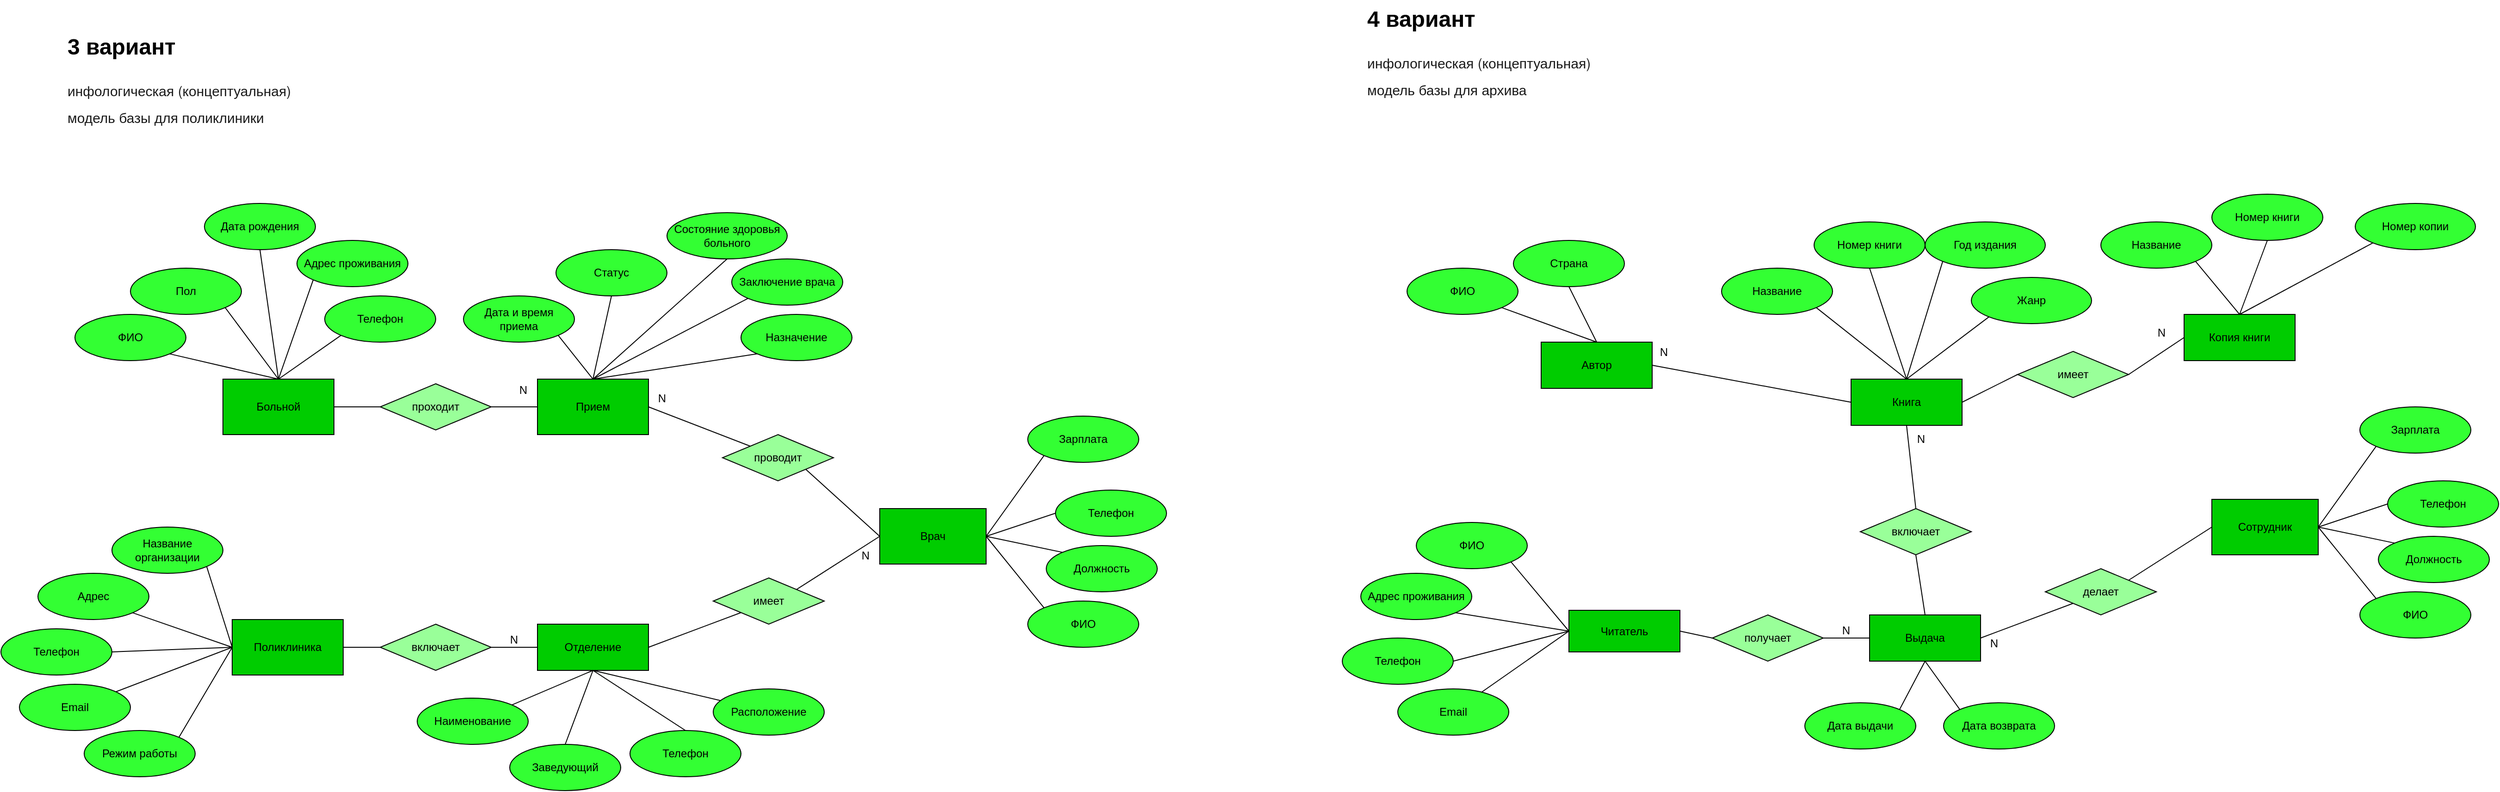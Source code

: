 <mxfile version="26.0.14">
  <diagram name="Page-1" id="PZgRbdujB9p_RgDSjIH2">
    <mxGraphModel grid="1" page="1" gridSize="10" guides="1" tooltips="1" connect="1" arrows="1" fold="1" pageScale="1" pageWidth="850" pageHeight="1100" math="0" shadow="0">
      <root>
        <mxCell id="0" />
        <mxCell id="1" parent="0" />
        <mxCell id="Ll6bRDkNZYPXYWLFuN7S-10" value="&lt;h1 style=&quot;margin-top: 0px;&quot;&gt;&lt;span style=&quot;background-color: transparent; color: light-dark(rgb(0, 0, 0), rgb(255, 255, 255));&quot;&gt;4 вариант&lt;/span&gt;&lt;/h1&gt;&lt;h1 style=&quot;margin-top: 0px;&quot;&gt;&lt;span style=&quot;color: rgb(26, 26, 26); font-family: &amp;quot;YS Text&amp;quot;, &amp;quot;Helvetica Neue&amp;quot;, Helvetica, Arial, sans-serif; font-size: 15px; font-weight: 400; background-color: rgb(255, 255, 255);&quot;&gt;инфологическая (концептуальная) модель базы для архива&lt;/span&gt;&lt;/h1&gt;" style="text;html=1;whiteSpace=wrap;overflow=hidden;rounded=0;" vertex="1" parent="1">
          <mxGeometry x="145" y="60" width="280" height="110" as="geometry" />
        </mxCell>
        <mxCell id="Ll6bRDkNZYPXYWLFuN7S-222" value="Отделение" style="rounded=0;whiteSpace=wrap;html=1;fillColor=light-dark(#00CC00,#000000);" vertex="1" parent="1">
          <mxGeometry x="-750" y="735" width="120" height="50" as="geometry" />
        </mxCell>
        <mxCell id="Ll6bRDkNZYPXYWLFuN7S-223" value="Врач" style="rounded=0;whiteSpace=wrap;html=1;fillColor=light-dark(#00CC00,#000000);" vertex="1" parent="1">
          <mxGeometry x="-380" y="610" width="115" height="60" as="geometry" />
        </mxCell>
        <mxCell id="Ll6bRDkNZYPXYWLFuN7S-227" value="имеет" style="rhombus;whiteSpace=wrap;html=1;fillColor=light-dark(#99FF99,#000000);" vertex="1" parent="1">
          <mxGeometry x="-560" y="685" width="120" height="50" as="geometry" />
        </mxCell>
        <mxCell id="Ll6bRDkNZYPXYWLFuN7S-231" value="&lt;h1 style=&quot;margin-top: 0px;&quot;&gt;&lt;span style=&quot;background-color: transparent; color: light-dark(rgb(0, 0, 0), rgb(255, 255, 255));&quot;&gt;3 вариант&lt;/span&gt;&lt;/h1&gt;&lt;h1 style=&quot;margin-top: 0px;&quot;&gt;&lt;span style=&quot;color: rgb(26, 26, 26); font-family: &amp;quot;YS Text&amp;quot;, &amp;quot;Helvetica Neue&amp;quot;, Helvetica, Arial, sans-serif; font-size: 15px; font-weight: 400; background-color: rgb(255, 255, 255);&quot;&gt;инфологическая (концептуальная) модель базы для поликлиники&lt;/span&gt;&lt;/h1&gt;" style="text;html=1;whiteSpace=wrap;overflow=hidden;rounded=0;" vertex="1" parent="1">
          <mxGeometry x="-1260" y="90" width="280" height="110" as="geometry" />
        </mxCell>
        <mxCell id="Ll6bRDkNZYPXYWLFuN7S-233" value="" style="endArrow=none;html=1;rounded=0;exitX=1;exitY=0.5;exitDx=0;exitDy=0;entryX=0;entryY=1;entryDx=0;entryDy=0;" edge="1" parent="1" source="Ll6bRDkNZYPXYWLFuN7S-222" target="Ll6bRDkNZYPXYWLFuN7S-227">
          <mxGeometry width="50" height="50" relative="1" as="geometry">
            <mxPoint x="-330" y="775" as="sourcePoint" />
            <mxPoint x="-360" y="725" as="targetPoint" />
          </mxGeometry>
        </mxCell>
        <mxCell id="Ll6bRDkNZYPXYWLFuN7S-237" value="" style="endArrow=none;html=1;rounded=0;exitX=1;exitY=0;exitDx=0;exitDy=0;entryX=0;entryY=0.5;entryDx=0;entryDy=0;" edge="1" parent="1" source="Ll6bRDkNZYPXYWLFuN7S-227" target="Ll6bRDkNZYPXYWLFuN7S-223">
          <mxGeometry relative="1" as="geometry">
            <mxPoint x="-170" y="780" as="sourcePoint" />
            <mxPoint y="779.66" as="targetPoint" />
          </mxGeometry>
        </mxCell>
        <mxCell id="Ll6bRDkNZYPXYWLFuN7S-238" value="N" style="resizable=0;html=1;whiteSpace=wrap;align=right;verticalAlign=bottom;" connectable="0" vertex="1" parent="Ll6bRDkNZYPXYWLFuN7S-237">
          <mxGeometry x="1" relative="1" as="geometry">
            <mxPoint x="-10" y="30" as="offset" />
          </mxGeometry>
        </mxCell>
        <mxCell id="Ll6bRDkNZYPXYWLFuN7S-245" value="Наименование" style="ellipse;whiteSpace=wrap;html=1;fillColor=light-dark(#33FF33,#000000);" vertex="1" parent="1">
          <mxGeometry x="-880" y="815" width="120" height="50" as="geometry" />
        </mxCell>
        <mxCell id="Ll6bRDkNZYPXYWLFuN7S-246" value="Должность" style="ellipse;whiteSpace=wrap;html=1;fillColor=light-dark(#33FF33,#000000);" vertex="1" parent="1">
          <mxGeometry x="-200" y="650" width="120" height="50" as="geometry" />
        </mxCell>
        <mxCell id="Ll6bRDkNZYPXYWLFuN7S-247" value="ФИО" style="ellipse;whiteSpace=wrap;html=1;fillColor=light-dark(#33FF33,#000000);" vertex="1" parent="1">
          <mxGeometry x="-220" y="710" width="120" height="50" as="geometry" />
        </mxCell>
        <mxCell id="Ll6bRDkNZYPXYWLFuN7S-248" value="Заведующий" style="ellipse;whiteSpace=wrap;html=1;fillColor=light-dark(#33FF33,#000000);" vertex="1" parent="1">
          <mxGeometry x="-780" y="865" width="120" height="50" as="geometry" />
        </mxCell>
        <mxCell id="Ll6bRDkNZYPXYWLFuN7S-249" value="Зарплата" style="ellipse;whiteSpace=wrap;html=1;fillColor=light-dark(#33FF33,#000000);" vertex="1" parent="1">
          <mxGeometry x="-220" y="510" width="120" height="50" as="geometry" />
        </mxCell>
        <mxCell id="Ll6bRDkNZYPXYWLFuN7S-250" value="Телефон" style="ellipse;whiteSpace=wrap;html=1;fillColor=light-dark(#33FF33,#000000);" vertex="1" parent="1">
          <mxGeometry x="-190" y="590" width="120" height="50" as="geometry" />
        </mxCell>
        <mxCell id="Ll6bRDkNZYPXYWLFuN7S-251" value="" style="endArrow=none;html=1;rounded=0;entryX=0.5;entryY=1;entryDx=0;entryDy=0;exitX=1;exitY=0;exitDx=0;exitDy=0;" edge="1" parent="1" source="Ll6bRDkNZYPXYWLFuN7S-245" target="Ll6bRDkNZYPXYWLFuN7S-222">
          <mxGeometry width="50" height="50" relative="1" as="geometry">
            <mxPoint x="-590" y="825" as="sourcePoint" />
            <mxPoint x="-540" y="775" as="targetPoint" />
          </mxGeometry>
        </mxCell>
        <mxCell id="Ll6bRDkNZYPXYWLFuN7S-252" value="" style="endArrow=none;html=1;rounded=0;exitX=0.5;exitY=0;exitDx=0;exitDy=0;entryX=0.5;entryY=1;entryDx=0;entryDy=0;" edge="1" parent="1" source="Ll6bRDkNZYPXYWLFuN7S-248" target="Ll6bRDkNZYPXYWLFuN7S-222">
          <mxGeometry width="50" height="50" relative="1" as="geometry">
            <mxPoint x="-480" y="675" as="sourcePoint" />
            <mxPoint x="-430" y="625" as="targetPoint" />
          </mxGeometry>
        </mxCell>
        <mxCell id="Ll6bRDkNZYPXYWLFuN7S-253" value="" style="endArrow=none;html=1;rounded=0;exitX=0;exitY=0.5;exitDx=0;exitDy=0;entryX=1;entryY=0.5;entryDx=0;entryDy=0;" edge="1" parent="1" source="Ll6bRDkNZYPXYWLFuN7S-250" target="Ll6bRDkNZYPXYWLFuN7S-223">
          <mxGeometry width="50" height="50" relative="1" as="geometry">
            <mxPoint x="-60" y="910.22" as="sourcePoint" />
            <mxPoint x="-80" y="860.22" as="targetPoint" />
          </mxGeometry>
        </mxCell>
        <mxCell id="Ll6bRDkNZYPXYWLFuN7S-254" value="" style="endArrow=none;html=1;rounded=0;exitX=0;exitY=0;exitDx=0;exitDy=0;entryX=1;entryY=0.5;entryDx=0;entryDy=0;" edge="1" parent="1" source="Ll6bRDkNZYPXYWLFuN7S-247" target="Ll6bRDkNZYPXYWLFuN7S-223">
          <mxGeometry width="50" height="50" relative="1" as="geometry">
            <mxPoint x="-110" y="910.22" as="sourcePoint" />
            <mxPoint x="-130" y="860.22" as="targetPoint" />
          </mxGeometry>
        </mxCell>
        <mxCell id="Ll6bRDkNZYPXYWLFuN7S-255" value="" style="endArrow=none;html=1;rounded=0;exitX=0;exitY=0;exitDx=0;exitDy=0;entryX=1;entryY=0.5;entryDx=0;entryDy=0;" edge="1" parent="1" source="Ll6bRDkNZYPXYWLFuN7S-246" target="Ll6bRDkNZYPXYWLFuN7S-223">
          <mxGeometry width="50" height="50" relative="1" as="geometry">
            <mxPoint x="-80" y="910.22" as="sourcePoint" />
            <mxPoint x="-220" y="660" as="targetPoint" />
          </mxGeometry>
        </mxCell>
        <mxCell id="Ll6bRDkNZYPXYWLFuN7S-256" value="" style="endArrow=none;html=1;rounded=0;exitX=0;exitY=1;exitDx=0;exitDy=0;entryX=1;entryY=0.5;entryDx=0;entryDy=0;" edge="1" parent="1" source="Ll6bRDkNZYPXYWLFuN7S-249" target="Ll6bRDkNZYPXYWLFuN7S-223">
          <mxGeometry width="50" height="50" relative="1" as="geometry">
            <mxPoint x="20" y="900.22" as="sourcePoint" />
            <mxPoint y="850.22" as="targetPoint" />
          </mxGeometry>
        </mxCell>
        <mxCell id="Ll6bRDkNZYPXYWLFuN7S-271" value="Режим работы" style="ellipse;whiteSpace=wrap;html=1;fillColor=light-dark(#33FF33,#000000);" vertex="1" parent="1">
          <mxGeometry x="-1240" y="850" width="120" height="50" as="geometry" />
        </mxCell>
        <mxCell id="Ll6bRDkNZYPXYWLFuN7S-368" value="Телефон" style="ellipse;whiteSpace=wrap;html=1;fillColor=light-dark(#33FF33,#000000);" vertex="1" parent="1">
          <mxGeometry x="-650" y="850" width="120" height="50" as="geometry" />
        </mxCell>
        <mxCell id="Ll6bRDkNZYPXYWLFuN7S-369" value="Расположение" style="ellipse;whiteSpace=wrap;html=1;fillColor=light-dark(#33FF33,#000000);" vertex="1" parent="1">
          <mxGeometry x="-560" y="805" width="120" height="50" as="geometry" />
        </mxCell>
        <mxCell id="Ll6bRDkNZYPXYWLFuN7S-370" value="" style="endArrow=none;html=1;rounded=0;exitX=0.5;exitY=0;exitDx=0;exitDy=0;entryX=0.5;entryY=1;entryDx=0;entryDy=0;" edge="1" parent="1" source="Ll6bRDkNZYPXYWLFuN7S-368" target="Ll6bRDkNZYPXYWLFuN7S-222">
          <mxGeometry width="50" height="50" relative="1" as="geometry">
            <mxPoint x="-680" y="1025" as="sourcePoint" />
            <mxPoint x="-670" y="935" as="targetPoint" />
          </mxGeometry>
        </mxCell>
        <mxCell id="Ll6bRDkNZYPXYWLFuN7S-371" value="" style="endArrow=none;html=1;rounded=0;entryX=0.5;entryY=1;entryDx=0;entryDy=0;" edge="1" parent="1" source="Ll6bRDkNZYPXYWLFuN7S-369" target="Ll6bRDkNZYPXYWLFuN7S-222">
          <mxGeometry width="50" height="50" relative="1" as="geometry">
            <mxPoint x="-670" y="1035" as="sourcePoint" />
            <mxPoint x="-660" y="945" as="targetPoint" />
          </mxGeometry>
        </mxCell>
        <mxCell id="Ll6bRDkNZYPXYWLFuN7S-424" value="Поликлиника" style="rounded=0;whiteSpace=wrap;html=1;fillColor=light-dark(#00CC00,#000000);" vertex="1" parent="1">
          <mxGeometry x="-1080" y="730" width="120" height="60" as="geometry" />
        </mxCell>
        <mxCell id="Ll6bRDkNZYPXYWLFuN7S-426" value="Название организации" style="ellipse;whiteSpace=wrap;html=1;fillColor=light-dark(#33FF33,#000000);" vertex="1" parent="1">
          <mxGeometry x="-1210" y="630" width="120" height="50" as="geometry" />
        </mxCell>
        <mxCell id="Ll6bRDkNZYPXYWLFuN7S-427" value="Адрес" style="ellipse;whiteSpace=wrap;html=1;fillColor=light-dark(#33FF33,#000000);" vertex="1" parent="1">
          <mxGeometry x="-1290" y="680" width="120" height="50" as="geometry" />
        </mxCell>
        <mxCell id="Ll6bRDkNZYPXYWLFuN7S-428" value="" style="endArrow=none;html=1;rounded=0;entryX=0;entryY=0.5;entryDx=0;entryDy=0;exitX=1;exitY=1;exitDx=0;exitDy=0;" edge="1" parent="1" source="Ll6bRDkNZYPXYWLFuN7S-426" target="Ll6bRDkNZYPXYWLFuN7S-424">
          <mxGeometry width="50" height="50" relative="1" as="geometry">
            <mxPoint x="-1220" y="672.5" as="sourcePoint" />
            <mxPoint x="-1160" y="717.5" as="targetPoint" />
          </mxGeometry>
        </mxCell>
        <mxCell id="Ll6bRDkNZYPXYWLFuN7S-429" value="" style="endArrow=none;html=1;rounded=0;exitX=1;exitY=1;exitDx=0;exitDy=0;entryX=0;entryY=0.5;entryDx=0;entryDy=0;" edge="1" parent="1" source="Ll6bRDkNZYPXYWLFuN7S-427" target="Ll6bRDkNZYPXYWLFuN7S-424">
          <mxGeometry width="50" height="50" relative="1" as="geometry">
            <mxPoint x="-1110" y="522.5" as="sourcePoint" />
            <mxPoint x="-1160" y="717.5" as="targetPoint" />
          </mxGeometry>
        </mxCell>
        <mxCell id="Ll6bRDkNZYPXYWLFuN7S-430" value="Телефон" style="ellipse;whiteSpace=wrap;html=1;fillColor=light-dark(#33FF33,#000000);" vertex="1" parent="1">
          <mxGeometry x="-1330" y="740" width="120" height="50" as="geometry" />
        </mxCell>
        <mxCell id="Ll6bRDkNZYPXYWLFuN7S-431" value="Email" style="ellipse;whiteSpace=wrap;html=1;fillColor=light-dark(#33FF33,#000000);" vertex="1" parent="1">
          <mxGeometry x="-1310" y="800" width="120" height="50" as="geometry" />
        </mxCell>
        <mxCell id="Ll6bRDkNZYPXYWLFuN7S-432" value="" style="endArrow=none;html=1;rounded=0;exitX=1;exitY=0.5;exitDx=0;exitDy=0;entryX=0;entryY=0.5;entryDx=0;entryDy=0;" edge="1" parent="1" source="Ll6bRDkNZYPXYWLFuN7S-430" target="Ll6bRDkNZYPXYWLFuN7S-424">
          <mxGeometry width="50" height="50" relative="1" as="geometry">
            <mxPoint x="-1310" y="872.5" as="sourcePoint" />
            <mxPoint x="-1160" y="718" as="targetPoint" />
          </mxGeometry>
        </mxCell>
        <mxCell id="Ll6bRDkNZYPXYWLFuN7S-433" value="" style="endArrow=none;html=1;rounded=0;entryX=0;entryY=0.5;entryDx=0;entryDy=0;" edge="1" parent="1" source="Ll6bRDkNZYPXYWLFuN7S-431" target="Ll6bRDkNZYPXYWLFuN7S-424">
          <mxGeometry width="50" height="50" relative="1" as="geometry">
            <mxPoint x="-1300" y="882.5" as="sourcePoint" />
            <mxPoint x="-1160" y="717.5" as="targetPoint" />
          </mxGeometry>
        </mxCell>
        <mxCell id="Ll6bRDkNZYPXYWLFuN7S-434" value="" style="endArrow=none;html=1;rounded=0;entryX=1;entryY=0;entryDx=0;entryDy=0;exitX=0;exitY=0.5;exitDx=0;exitDy=0;" edge="1" parent="1" source="Ll6bRDkNZYPXYWLFuN7S-424" target="Ll6bRDkNZYPXYWLFuN7S-271">
          <mxGeometry width="50" height="50" relative="1" as="geometry">
            <mxPoint x="-1070" y="795" as="sourcePoint" />
            <mxPoint x="-920" y="809.63" as="targetPoint" />
          </mxGeometry>
        </mxCell>
        <mxCell id="Ll6bRDkNZYPXYWLFuN7S-436" value="включает" style="rhombus;whiteSpace=wrap;html=1;fillColor=light-dark(#99FF99,#000000);" vertex="1" parent="1">
          <mxGeometry x="-920" y="735" width="120" height="50" as="geometry" />
        </mxCell>
        <mxCell id="Ll6bRDkNZYPXYWLFuN7S-437" value="" style="endArrow=none;html=1;rounded=0;exitX=1;exitY=0.5;exitDx=0;exitDy=0;entryX=0;entryY=0.5;entryDx=0;entryDy=0;" edge="1" parent="1" source="Ll6bRDkNZYPXYWLFuN7S-424" target="Ll6bRDkNZYPXYWLFuN7S-436">
          <mxGeometry width="50" height="50" relative="1" as="geometry">
            <mxPoint x="-1010" y="760" as="sourcePoint" />
            <mxPoint x="-910" y="760" as="targetPoint" />
          </mxGeometry>
        </mxCell>
        <mxCell id="Ll6bRDkNZYPXYWLFuN7S-439" value="" style="endArrow=none;html=1;rounded=0;exitX=1;exitY=0.5;exitDx=0;exitDy=0;entryX=0;entryY=0.5;entryDx=0;entryDy=0;" edge="1" parent="1" source="Ll6bRDkNZYPXYWLFuN7S-436" target="Ll6bRDkNZYPXYWLFuN7S-222">
          <mxGeometry relative="1" as="geometry">
            <mxPoint x="-680" y="792.5" as="sourcePoint" />
            <mxPoint x="-680" y="730" as="targetPoint" />
            <Array as="points" />
          </mxGeometry>
        </mxCell>
        <mxCell id="Ll6bRDkNZYPXYWLFuN7S-440" value="N" style="resizable=0;html=1;whiteSpace=wrap;align=right;verticalAlign=bottom;" connectable="0" vertex="1" parent="Ll6bRDkNZYPXYWLFuN7S-439">
          <mxGeometry x="1" relative="1" as="geometry">
            <mxPoint x="-20" as="offset" />
          </mxGeometry>
        </mxCell>
        <mxCell id="Ll6bRDkNZYPXYWLFuN7S-441" value="Прием" style="rounded=0;whiteSpace=wrap;html=1;fillColor=light-dark(#00CC00,#000000);" vertex="1" parent="1">
          <mxGeometry x="-750" y="470" width="120" height="60" as="geometry" />
        </mxCell>
        <mxCell id="Ll6bRDkNZYPXYWLFuN7S-442" value="проводит" style="rhombus;whiteSpace=wrap;html=1;fillColor=light-dark(#99FF99,#000000);" vertex="1" parent="1">
          <mxGeometry x="-550" y="530" width="120" height="50" as="geometry" />
        </mxCell>
        <mxCell id="Ll6bRDkNZYPXYWLFuN7S-443" value="" style="endArrow=none;html=1;rounded=0;exitX=1;exitY=1;exitDx=0;exitDy=0;entryX=0;entryY=0.5;entryDx=0;entryDy=0;" edge="1" parent="1" source="Ll6bRDkNZYPXYWLFuN7S-442" target="Ll6bRDkNZYPXYWLFuN7S-223">
          <mxGeometry relative="1" as="geometry">
            <mxPoint x="-240" y="515" as="sourcePoint" />
            <mxPoint x="-130" y="460" as="targetPoint" />
          </mxGeometry>
        </mxCell>
        <mxCell id="Ll6bRDkNZYPXYWLFuN7S-445" value="" style="endArrow=none;html=1;rounded=0;exitX=1;exitY=0.5;exitDx=0;exitDy=0;entryX=0;entryY=0;entryDx=0;entryDy=0;" edge="1" parent="1" source="Ll6bRDkNZYPXYWLFuN7S-441" target="Ll6bRDkNZYPXYWLFuN7S-442">
          <mxGeometry relative="1" as="geometry">
            <mxPoint x="-420" y="555" as="sourcePoint" />
            <mxPoint x="-310" y="500" as="targetPoint" />
          </mxGeometry>
        </mxCell>
        <mxCell id="Ll6bRDkNZYPXYWLFuN7S-446" value="N" style="resizable=0;html=1;whiteSpace=wrap;align=right;verticalAlign=bottom;" connectable="0" vertex="1" parent="Ll6bRDkNZYPXYWLFuN7S-445">
          <mxGeometry x="1" relative="1" as="geometry">
            <mxPoint x="-90" y="-43" as="offset" />
          </mxGeometry>
        </mxCell>
        <mxCell id="Ll6bRDkNZYPXYWLFuN7S-447" value="Больной" style="rounded=0;whiteSpace=wrap;html=1;fillColor=light-dark(#00CC00,#000000);" vertex="1" parent="1">
          <mxGeometry x="-1090" y="470" width="120" height="60" as="geometry" />
        </mxCell>
        <mxCell id="Ll6bRDkNZYPXYWLFuN7S-448" value="проходит" style="rhombus;whiteSpace=wrap;html=1;fillColor=light-dark(#99FF99,#000000);" vertex="1" parent="1">
          <mxGeometry x="-920" y="475" width="120" height="50" as="geometry" />
        </mxCell>
        <mxCell id="Ll6bRDkNZYPXYWLFuN7S-449" value="" style="endArrow=none;html=1;rounded=0;exitX=1;exitY=0.5;exitDx=0;exitDy=0;entryX=0;entryY=0.5;entryDx=0;entryDy=0;" edge="1" parent="1" source="Ll6bRDkNZYPXYWLFuN7S-448" target="Ll6bRDkNZYPXYWLFuN7S-441">
          <mxGeometry relative="1" as="geometry">
            <mxPoint x="-675" y="495" as="sourcePoint" />
            <mxPoint x="-605" y="505" as="targetPoint" />
          </mxGeometry>
        </mxCell>
        <mxCell id="Ll6bRDkNZYPXYWLFuN7S-450" value="N" style="resizable=0;html=1;whiteSpace=wrap;align=right;verticalAlign=bottom;" connectable="0" vertex="1" parent="Ll6bRDkNZYPXYWLFuN7S-449">
          <mxGeometry x="1" relative="1" as="geometry">
            <mxPoint x="-10" y="-10" as="offset" />
          </mxGeometry>
        </mxCell>
        <mxCell id="Ll6bRDkNZYPXYWLFuN7S-451" value="" style="endArrow=none;html=1;rounded=0;exitX=1;exitY=0.5;exitDx=0;exitDy=0;entryX=0;entryY=0.5;entryDx=0;entryDy=0;" edge="1" parent="1" source="Ll6bRDkNZYPXYWLFuN7S-447" target="Ll6bRDkNZYPXYWLFuN7S-448">
          <mxGeometry relative="1" as="geometry">
            <mxPoint x="-800" y="515" as="sourcePoint" />
            <mxPoint x="-730" y="525" as="targetPoint" />
            <Array as="points" />
          </mxGeometry>
        </mxCell>
        <mxCell id="Ll6bRDkNZYPXYWLFuN7S-455" value="Пол" style="ellipse;whiteSpace=wrap;html=1;fillColor=light-dark(#33FF33,#000000);" vertex="1" parent="1">
          <mxGeometry x="-1190" y="350" width="120" height="50" as="geometry" />
        </mxCell>
        <mxCell id="Ll6bRDkNZYPXYWLFuN7S-456" value="ФИО" style="ellipse;whiteSpace=wrap;html=1;fillColor=light-dark(#33FF33,#000000);" vertex="1" parent="1">
          <mxGeometry x="-1250" y="400" width="120" height="50" as="geometry" />
        </mxCell>
        <mxCell id="Ll6bRDkNZYPXYWLFuN7S-457" value="Адрес проживания" style="ellipse;whiteSpace=wrap;html=1;fillColor=light-dark(#33FF33,#000000);" vertex="1" parent="1">
          <mxGeometry x="-1010" y="320" width="120" height="50" as="geometry" />
        </mxCell>
        <mxCell id="Ll6bRDkNZYPXYWLFuN7S-458" value="Дата рождения" style="ellipse;whiteSpace=wrap;html=1;fillColor=light-dark(#33FF33,#000000);" vertex="1" parent="1">
          <mxGeometry x="-1110" y="280" width="120" height="50" as="geometry" />
        </mxCell>
        <mxCell id="Ll6bRDkNZYPXYWLFuN7S-459" value="Телефон" style="ellipse;whiteSpace=wrap;html=1;fillColor=light-dark(#33FF33,#000000);" vertex="1" parent="1">
          <mxGeometry x="-980" y="380" width="120" height="50" as="geometry" />
        </mxCell>
        <mxCell id="Ll6bRDkNZYPXYWLFuN7S-461" value="" style="endArrow=none;html=1;rounded=0;exitX=0;exitY=1;exitDx=0;exitDy=0;entryX=0.5;entryY=0;entryDx=0;entryDy=0;" edge="1" parent="1" source="Ll6bRDkNZYPXYWLFuN7S-459" target="Ll6bRDkNZYPXYWLFuN7S-447">
          <mxGeometry width="50" height="50" relative="1" as="geometry">
            <mxPoint x="-950" y="450" as="sourcePoint" />
            <mxPoint x="-910" y="450" as="targetPoint" />
          </mxGeometry>
        </mxCell>
        <mxCell id="Ll6bRDkNZYPXYWLFuN7S-462" value="" style="endArrow=none;html=1;rounded=0;exitX=0;exitY=1;exitDx=0;exitDy=0;entryX=0.5;entryY=0;entryDx=0;entryDy=0;" edge="1" parent="1" source="Ll6bRDkNZYPXYWLFuN7S-457" target="Ll6bRDkNZYPXYWLFuN7S-447">
          <mxGeometry width="50" height="50" relative="1" as="geometry">
            <mxPoint x="-932" y="423" as="sourcePoint" />
            <mxPoint x="-1020" y="480" as="targetPoint" />
          </mxGeometry>
        </mxCell>
        <mxCell id="Ll6bRDkNZYPXYWLFuN7S-463" value="" style="endArrow=none;html=1;rounded=0;exitX=1;exitY=1;exitDx=0;exitDy=0;entryX=0.5;entryY=0;entryDx=0;entryDy=0;" edge="1" parent="1" source="Ll6bRDkNZYPXYWLFuN7S-456" target="Ll6bRDkNZYPXYWLFuN7S-447">
          <mxGeometry width="50" height="50" relative="1" as="geometry">
            <mxPoint x="-922" y="433" as="sourcePoint" />
            <mxPoint x="-1010" y="490" as="targetPoint" />
          </mxGeometry>
        </mxCell>
        <mxCell id="Ll6bRDkNZYPXYWLFuN7S-464" value="" style="endArrow=none;html=1;rounded=0;exitX=1;exitY=1;exitDx=0;exitDy=0;" edge="1" parent="1" source="Ll6bRDkNZYPXYWLFuN7S-455">
          <mxGeometry width="50" height="50" relative="1" as="geometry">
            <mxPoint x="-912" y="443" as="sourcePoint" />
            <mxPoint x="-1030" y="470" as="targetPoint" />
          </mxGeometry>
        </mxCell>
        <mxCell id="Ll6bRDkNZYPXYWLFuN7S-465" value="" style="endArrow=none;html=1;rounded=0;exitX=0.5;exitY=1;exitDx=0;exitDy=0;" edge="1" parent="1" source="Ll6bRDkNZYPXYWLFuN7S-458">
          <mxGeometry width="50" height="50" relative="1" as="geometry">
            <mxPoint x="-902" y="453" as="sourcePoint" />
            <mxPoint x="-1030" y="470" as="targetPoint" />
          </mxGeometry>
        </mxCell>
        <mxCell id="Ll6bRDkNZYPXYWLFuN7S-466" value="Статус" style="ellipse;whiteSpace=wrap;html=1;fillColor=light-dark(#33FF33,#000000);" vertex="1" parent="1">
          <mxGeometry x="-730" y="330" width="120" height="50" as="geometry" />
        </mxCell>
        <mxCell id="Ll6bRDkNZYPXYWLFuN7S-467" value="Дата и время приема" style="ellipse;whiteSpace=wrap;html=1;fillColor=light-dark(#33FF33,#000000);" vertex="1" parent="1">
          <mxGeometry x="-830" y="380" width="120" height="50" as="geometry" />
        </mxCell>
        <mxCell id="Ll6bRDkNZYPXYWLFuN7S-468" value="Заключение врача" style="ellipse;whiteSpace=wrap;html=1;fillColor=light-dark(#33FF33,#000000);" vertex="1" parent="1">
          <mxGeometry x="-540" y="340" width="120" height="50" as="geometry" />
        </mxCell>
        <mxCell id="Ll6bRDkNZYPXYWLFuN7S-469" value="Состояние здоровья больного" style="ellipse;whiteSpace=wrap;html=1;fillColor=light-dark(#33FF33,#000000);" vertex="1" parent="1">
          <mxGeometry x="-610" y="290" width="130" height="50" as="geometry" />
        </mxCell>
        <mxCell id="Ll6bRDkNZYPXYWLFuN7S-470" value="Назначение" style="ellipse;whiteSpace=wrap;html=1;fillColor=light-dark(#33FF33,#000000);" vertex="1" parent="1">
          <mxGeometry x="-530" y="400" width="120" height="50" as="geometry" />
        </mxCell>
        <mxCell id="Ll6bRDkNZYPXYWLFuN7S-471" value="" style="endArrow=none;html=1;rounded=0;exitX=0;exitY=1;exitDx=0;exitDy=0;entryX=0.5;entryY=0;entryDx=0;entryDy=0;" edge="1" parent="1" source="Ll6bRDkNZYPXYWLFuN7S-470" target="Ll6bRDkNZYPXYWLFuN7S-441">
          <mxGeometry width="50" height="50" relative="1" as="geometry">
            <mxPoint x="-500" y="390" as="sourcePoint" />
            <mxPoint x="-580" y="410" as="targetPoint" />
          </mxGeometry>
        </mxCell>
        <mxCell id="Ll6bRDkNZYPXYWLFuN7S-472" value="" style="endArrow=none;html=1;rounded=0;exitX=0;exitY=1;exitDx=0;exitDy=0;" edge="1" parent="1" source="Ll6bRDkNZYPXYWLFuN7S-468">
          <mxGeometry width="50" height="50" relative="1" as="geometry">
            <mxPoint x="-482" y="363" as="sourcePoint" />
            <mxPoint x="-690" y="470" as="targetPoint" />
          </mxGeometry>
        </mxCell>
        <mxCell id="Ll6bRDkNZYPXYWLFuN7S-473" value="" style="endArrow=none;html=1;rounded=0;exitX=1;exitY=1;exitDx=0;exitDy=0;entryX=0.5;entryY=0;entryDx=0;entryDy=0;" edge="1" parent="1" source="Ll6bRDkNZYPXYWLFuN7S-467" target="Ll6bRDkNZYPXYWLFuN7S-441">
          <mxGeometry width="50" height="50" relative="1" as="geometry">
            <mxPoint x="-472" y="373" as="sourcePoint" />
            <mxPoint x="-580" y="410" as="targetPoint" />
          </mxGeometry>
        </mxCell>
        <mxCell id="Ll6bRDkNZYPXYWLFuN7S-474" value="" style="endArrow=none;html=1;rounded=0;exitX=0.5;exitY=1;exitDx=0;exitDy=0;entryX=0.5;entryY=0;entryDx=0;entryDy=0;" edge="1" parent="1" source="Ll6bRDkNZYPXYWLFuN7S-466" target="Ll6bRDkNZYPXYWLFuN7S-441">
          <mxGeometry width="50" height="50" relative="1" as="geometry">
            <mxPoint x="-462" y="383" as="sourcePoint" />
            <mxPoint x="-620" y="440" as="targetPoint" />
          </mxGeometry>
        </mxCell>
        <mxCell id="Ll6bRDkNZYPXYWLFuN7S-475" value="" style="endArrow=none;html=1;rounded=0;exitX=0.5;exitY=1;exitDx=0;exitDy=0;" edge="1" parent="1" source="Ll6bRDkNZYPXYWLFuN7S-469">
          <mxGeometry width="50" height="50" relative="1" as="geometry">
            <mxPoint x="-452" y="393" as="sourcePoint" />
            <mxPoint x="-690" y="470" as="targetPoint" />
          </mxGeometry>
        </mxCell>
        <mxCell id="Ll6bRDkNZYPXYWLFuN7S-476" value="Выдача" style="rounded=0;whiteSpace=wrap;html=1;fillColor=light-dark(#00CC00,#000000);" vertex="1" parent="1">
          <mxGeometry x="690" y="725" width="120" height="50" as="geometry" />
        </mxCell>
        <mxCell id="Ll6bRDkNZYPXYWLFuN7S-477" value="Сотрудник" style="rounded=0;whiteSpace=wrap;html=1;fillColor=light-dark(#00CC00,#000000);" vertex="1" parent="1">
          <mxGeometry x="1060" y="600" width="115" height="60" as="geometry" />
        </mxCell>
        <mxCell id="Ll6bRDkNZYPXYWLFuN7S-478" value="делает" style="rhombus;whiteSpace=wrap;html=1;fillColor=light-dark(#99FF99,#000000);" vertex="1" parent="1">
          <mxGeometry x="880" y="675" width="120" height="50" as="geometry" />
        </mxCell>
        <mxCell id="Ll6bRDkNZYPXYWLFuN7S-479" value="" style="endArrow=none;html=1;rounded=0;exitX=1;exitY=0.5;exitDx=0;exitDy=0;entryX=0;entryY=1;entryDx=0;entryDy=0;" edge="1" parent="1" source="Ll6bRDkNZYPXYWLFuN7S-476" target="Ll6bRDkNZYPXYWLFuN7S-478">
          <mxGeometry width="50" height="50" relative="1" as="geometry">
            <mxPoint x="1110" y="765" as="sourcePoint" />
            <mxPoint x="1080" y="715" as="targetPoint" />
          </mxGeometry>
        </mxCell>
        <mxCell id="Ll6bRDkNZYPXYWLFuN7S-480" value="" style="endArrow=none;html=1;rounded=0;exitX=1;exitY=0;exitDx=0;exitDy=0;entryX=0;entryY=0.5;entryDx=0;entryDy=0;" edge="1" parent="1" source="Ll6bRDkNZYPXYWLFuN7S-478" target="Ll6bRDkNZYPXYWLFuN7S-477">
          <mxGeometry relative="1" as="geometry">
            <mxPoint x="1270" y="770" as="sourcePoint" />
            <mxPoint x="1440" y="769.66" as="targetPoint" />
          </mxGeometry>
        </mxCell>
        <mxCell id="Ll6bRDkNZYPXYWLFuN7S-481" value="N" style="resizable=0;html=1;whiteSpace=wrap;align=right;verticalAlign=bottom;" connectable="0" vertex="1" parent="Ll6bRDkNZYPXYWLFuN7S-480">
          <mxGeometry x="1" relative="1" as="geometry">
            <mxPoint x="-230" y="135" as="offset" />
          </mxGeometry>
        </mxCell>
        <mxCell id="Ll6bRDkNZYPXYWLFuN7S-482" value="Дата выдачи" style="ellipse;whiteSpace=wrap;html=1;fillColor=light-dark(#33FF33,#000000);" vertex="1" parent="1">
          <mxGeometry x="620" y="820" width="120" height="50" as="geometry" />
        </mxCell>
        <mxCell id="Ll6bRDkNZYPXYWLFuN7S-483" value="Должность" style="ellipse;whiteSpace=wrap;html=1;fillColor=light-dark(#33FF33,#000000);" vertex="1" parent="1">
          <mxGeometry x="1240" y="640" width="120" height="50" as="geometry" />
        </mxCell>
        <mxCell id="Ll6bRDkNZYPXYWLFuN7S-484" value="ФИО" style="ellipse;whiteSpace=wrap;html=1;fillColor=light-dark(#33FF33,#000000);" vertex="1" parent="1">
          <mxGeometry x="1220" y="700" width="120" height="50" as="geometry" />
        </mxCell>
        <mxCell id="Ll6bRDkNZYPXYWLFuN7S-485" value="Дата возврата" style="ellipse;whiteSpace=wrap;html=1;fillColor=light-dark(#33FF33,#000000);" vertex="1" parent="1">
          <mxGeometry x="770" y="820" width="120" height="50" as="geometry" />
        </mxCell>
        <mxCell id="Ll6bRDkNZYPXYWLFuN7S-486" value="Зарплата" style="ellipse;whiteSpace=wrap;html=1;fillColor=light-dark(#33FF33,#000000);" vertex="1" parent="1">
          <mxGeometry x="1220" y="500" width="120" height="50" as="geometry" />
        </mxCell>
        <mxCell id="Ll6bRDkNZYPXYWLFuN7S-487" value="Телефон" style="ellipse;whiteSpace=wrap;html=1;fillColor=light-dark(#33FF33,#000000);" vertex="1" parent="1">
          <mxGeometry x="1250" y="580" width="120" height="50" as="geometry" />
        </mxCell>
        <mxCell id="Ll6bRDkNZYPXYWLFuN7S-488" value="" style="endArrow=none;html=1;rounded=0;entryX=0.5;entryY=1;entryDx=0;entryDy=0;exitX=1;exitY=0;exitDx=0;exitDy=0;" edge="1" parent="1" source="Ll6bRDkNZYPXYWLFuN7S-482" target="Ll6bRDkNZYPXYWLFuN7S-476">
          <mxGeometry width="50" height="50" relative="1" as="geometry">
            <mxPoint x="850" y="815" as="sourcePoint" />
            <mxPoint x="900" y="765" as="targetPoint" />
          </mxGeometry>
        </mxCell>
        <mxCell id="Ll6bRDkNZYPXYWLFuN7S-489" value="" style="endArrow=none;html=1;rounded=0;exitX=0;exitY=0;exitDx=0;exitDy=0;entryX=0.5;entryY=1;entryDx=0;entryDy=0;" edge="1" parent="1" source="Ll6bRDkNZYPXYWLFuN7S-485" target="Ll6bRDkNZYPXYWLFuN7S-476">
          <mxGeometry width="50" height="50" relative="1" as="geometry">
            <mxPoint x="960" y="665" as="sourcePoint" />
            <mxPoint x="1010" y="615" as="targetPoint" />
          </mxGeometry>
        </mxCell>
        <mxCell id="Ll6bRDkNZYPXYWLFuN7S-490" value="" style="endArrow=none;html=1;rounded=0;exitX=0;exitY=0.5;exitDx=0;exitDy=0;entryX=1;entryY=0.5;entryDx=0;entryDy=0;" edge="1" parent="1" source="Ll6bRDkNZYPXYWLFuN7S-487" target="Ll6bRDkNZYPXYWLFuN7S-477">
          <mxGeometry width="50" height="50" relative="1" as="geometry">
            <mxPoint x="1380" y="900.22" as="sourcePoint" />
            <mxPoint x="1360" y="850.22" as="targetPoint" />
          </mxGeometry>
        </mxCell>
        <mxCell id="Ll6bRDkNZYPXYWLFuN7S-491" value="" style="endArrow=none;html=1;rounded=0;exitX=0;exitY=0;exitDx=0;exitDy=0;entryX=1;entryY=0.5;entryDx=0;entryDy=0;" edge="1" parent="1" source="Ll6bRDkNZYPXYWLFuN7S-484" target="Ll6bRDkNZYPXYWLFuN7S-477">
          <mxGeometry width="50" height="50" relative="1" as="geometry">
            <mxPoint x="1330" y="900.22" as="sourcePoint" />
            <mxPoint x="1310" y="850.22" as="targetPoint" />
          </mxGeometry>
        </mxCell>
        <mxCell id="Ll6bRDkNZYPXYWLFuN7S-492" value="" style="endArrow=none;html=1;rounded=0;exitX=0;exitY=0;exitDx=0;exitDy=0;entryX=1;entryY=0.5;entryDx=0;entryDy=0;" edge="1" parent="1" source="Ll6bRDkNZYPXYWLFuN7S-483" target="Ll6bRDkNZYPXYWLFuN7S-477">
          <mxGeometry width="50" height="50" relative="1" as="geometry">
            <mxPoint x="1360" y="900.22" as="sourcePoint" />
            <mxPoint x="1220" y="650" as="targetPoint" />
          </mxGeometry>
        </mxCell>
        <mxCell id="Ll6bRDkNZYPXYWLFuN7S-493" value="" style="endArrow=none;html=1;rounded=0;exitX=0;exitY=1;exitDx=0;exitDy=0;entryX=1;entryY=0.5;entryDx=0;entryDy=0;" edge="1" parent="1" source="Ll6bRDkNZYPXYWLFuN7S-486" target="Ll6bRDkNZYPXYWLFuN7S-477">
          <mxGeometry width="50" height="50" relative="1" as="geometry">
            <mxPoint x="1460" y="890.22" as="sourcePoint" />
            <mxPoint x="1440" y="840.22" as="targetPoint" />
          </mxGeometry>
        </mxCell>
        <mxCell id="Ll6bRDkNZYPXYWLFuN7S-499" value="Читатель" style="rounded=0;whiteSpace=wrap;html=1;fillColor=light-dark(#00CC00,#000000);" vertex="1" parent="1">
          <mxGeometry x="365" y="720" width="120" height="45" as="geometry" />
        </mxCell>
        <mxCell id="Ll6bRDkNZYPXYWLFuN7S-500" value="ФИО" style="ellipse;whiteSpace=wrap;html=1;fillColor=light-dark(#33FF33,#000000);" vertex="1" parent="1">
          <mxGeometry x="200" y="625" width="120" height="50" as="geometry" />
        </mxCell>
        <mxCell id="Ll6bRDkNZYPXYWLFuN7S-501" value="Адрес проживания" style="ellipse;whiteSpace=wrap;html=1;fillColor=light-dark(#33FF33,#000000);" vertex="1" parent="1">
          <mxGeometry x="140" y="680" width="120" height="50" as="geometry" />
        </mxCell>
        <mxCell id="Ll6bRDkNZYPXYWLFuN7S-502" value="" style="endArrow=none;html=1;rounded=0;entryX=0;entryY=0.5;entryDx=0;entryDy=0;exitX=1;exitY=1;exitDx=0;exitDy=0;" edge="1" parent="1" source="Ll6bRDkNZYPXYWLFuN7S-500" target="Ll6bRDkNZYPXYWLFuN7S-499">
          <mxGeometry width="50" height="50" relative="1" as="geometry">
            <mxPoint x="220" y="662.5" as="sourcePoint" />
            <mxPoint x="280" y="707.5" as="targetPoint" />
          </mxGeometry>
        </mxCell>
        <mxCell id="Ll6bRDkNZYPXYWLFuN7S-503" value="" style="endArrow=none;html=1;rounded=0;exitX=1;exitY=1;exitDx=0;exitDy=0;entryX=0;entryY=0.5;entryDx=0;entryDy=0;" edge="1" parent="1" source="Ll6bRDkNZYPXYWLFuN7S-501" target="Ll6bRDkNZYPXYWLFuN7S-499">
          <mxGeometry width="50" height="50" relative="1" as="geometry">
            <mxPoint x="330" y="512.5" as="sourcePoint" />
            <mxPoint x="280" y="707.5" as="targetPoint" />
          </mxGeometry>
        </mxCell>
        <mxCell id="Ll6bRDkNZYPXYWLFuN7S-504" value="Телефон" style="ellipse;whiteSpace=wrap;html=1;fillColor=light-dark(#33FF33,#000000);" vertex="1" parent="1">
          <mxGeometry x="120" y="750" width="120" height="50" as="geometry" />
        </mxCell>
        <mxCell id="Ll6bRDkNZYPXYWLFuN7S-505" value="Email" style="ellipse;whiteSpace=wrap;html=1;fillColor=light-dark(#33FF33,#000000);" vertex="1" parent="1">
          <mxGeometry x="180" y="805" width="120" height="50" as="geometry" />
        </mxCell>
        <mxCell id="Ll6bRDkNZYPXYWLFuN7S-506" value="" style="endArrow=none;html=1;rounded=0;exitX=1;exitY=0.5;exitDx=0;exitDy=0;entryX=0;entryY=0.5;entryDx=0;entryDy=0;" edge="1" parent="1" source="Ll6bRDkNZYPXYWLFuN7S-504" target="Ll6bRDkNZYPXYWLFuN7S-499">
          <mxGeometry width="50" height="50" relative="1" as="geometry">
            <mxPoint x="130" y="862.5" as="sourcePoint" />
            <mxPoint x="280" y="708" as="targetPoint" />
          </mxGeometry>
        </mxCell>
        <mxCell id="Ll6bRDkNZYPXYWLFuN7S-507" value="" style="endArrow=none;html=1;rounded=0;entryX=0;entryY=0.5;entryDx=0;entryDy=0;" edge="1" parent="1" source="Ll6bRDkNZYPXYWLFuN7S-505" target="Ll6bRDkNZYPXYWLFuN7S-499">
          <mxGeometry width="50" height="50" relative="1" as="geometry">
            <mxPoint x="140" y="872.5" as="sourcePoint" />
            <mxPoint x="280" y="707.5" as="targetPoint" />
          </mxGeometry>
        </mxCell>
        <mxCell id="Ll6bRDkNZYPXYWLFuN7S-509" value="получает" style="rhombus;whiteSpace=wrap;html=1;fillColor=light-dark(#99FF99,#000000);" vertex="1" parent="1">
          <mxGeometry x="520" y="725" width="120" height="50" as="geometry" />
        </mxCell>
        <mxCell id="Ll6bRDkNZYPXYWLFuN7S-510" value="" style="endArrow=none;html=1;rounded=0;exitX=1;exitY=0.5;exitDx=0;exitDy=0;entryX=0;entryY=0.5;entryDx=0;entryDy=0;" edge="1" parent="1" source="Ll6bRDkNZYPXYWLFuN7S-499" target="Ll6bRDkNZYPXYWLFuN7S-509">
          <mxGeometry width="50" height="50" relative="1" as="geometry">
            <mxPoint x="430" y="750" as="sourcePoint" />
            <mxPoint x="530" y="750" as="targetPoint" />
          </mxGeometry>
        </mxCell>
        <mxCell id="Ll6bRDkNZYPXYWLFuN7S-511" value="" style="endArrow=none;html=1;rounded=0;exitX=1;exitY=0.5;exitDx=0;exitDy=0;entryX=0;entryY=0.5;entryDx=0;entryDy=0;" edge="1" parent="1" source="Ll6bRDkNZYPXYWLFuN7S-509" target="Ll6bRDkNZYPXYWLFuN7S-476">
          <mxGeometry relative="1" as="geometry">
            <mxPoint x="760" y="782.5" as="sourcePoint" />
            <mxPoint x="760" y="720" as="targetPoint" />
            <Array as="points" />
          </mxGeometry>
        </mxCell>
        <mxCell id="Ll6bRDkNZYPXYWLFuN7S-512" value="N" style="resizable=0;html=1;whiteSpace=wrap;align=right;verticalAlign=bottom;" connectable="0" vertex="1" parent="Ll6bRDkNZYPXYWLFuN7S-511">
          <mxGeometry x="1" relative="1" as="geometry">
            <mxPoint x="-20" as="offset" />
          </mxGeometry>
        </mxCell>
        <mxCell id="Ll6bRDkNZYPXYWLFuN7S-513" value="Книга" style="rounded=0;whiteSpace=wrap;html=1;fillColor=light-dark(#00CC00,#000000);" vertex="1" parent="1">
          <mxGeometry x="670" y="470" width="120" height="50" as="geometry" />
        </mxCell>
        <mxCell id="Ll6bRDkNZYPXYWLFuN7S-533" value="Номер книги" style="ellipse;whiteSpace=wrap;html=1;fillColor=light-dark(#33FF33,#000000);" vertex="1" parent="1">
          <mxGeometry x="630" y="300" width="120" height="50" as="geometry" />
        </mxCell>
        <mxCell id="Ll6bRDkNZYPXYWLFuN7S-534" value="Название" style="ellipse;whiteSpace=wrap;html=1;fillColor=light-dark(#33FF33,#000000);" vertex="1" parent="1">
          <mxGeometry x="530" y="350" width="120" height="50" as="geometry" />
        </mxCell>
        <mxCell id="Ll6bRDkNZYPXYWLFuN7S-536" value="Год издания" style="ellipse;whiteSpace=wrap;html=1;fillColor=light-dark(#33FF33,#000000);" vertex="1" parent="1">
          <mxGeometry x="750" y="300" width="130" height="50" as="geometry" />
        </mxCell>
        <mxCell id="Ll6bRDkNZYPXYWLFuN7S-540" value="" style="endArrow=none;html=1;rounded=0;exitX=1;exitY=1;exitDx=0;exitDy=0;entryX=0.5;entryY=0;entryDx=0;entryDy=0;" edge="1" parent="1" source="Ll6bRDkNZYPXYWLFuN7S-534" target="Ll6bRDkNZYPXYWLFuN7S-513">
          <mxGeometry width="50" height="50" relative="1" as="geometry">
            <mxPoint x="968" y="363" as="sourcePoint" />
            <mxPoint x="860" y="400" as="targetPoint" />
          </mxGeometry>
        </mxCell>
        <mxCell id="Ll6bRDkNZYPXYWLFuN7S-541" value="" style="endArrow=none;html=1;rounded=0;exitX=0.5;exitY=1;exitDx=0;exitDy=0;entryX=0.5;entryY=0;entryDx=0;entryDy=0;" edge="1" parent="1" source="Ll6bRDkNZYPXYWLFuN7S-533" target="Ll6bRDkNZYPXYWLFuN7S-513">
          <mxGeometry width="50" height="50" relative="1" as="geometry">
            <mxPoint x="978" y="373" as="sourcePoint" />
            <mxPoint x="820" y="430" as="targetPoint" />
          </mxGeometry>
        </mxCell>
        <mxCell id="Ll6bRDkNZYPXYWLFuN7S-542" value="" style="endArrow=none;html=1;rounded=0;exitX=0;exitY=1;exitDx=0;exitDy=0;entryX=0.5;entryY=0;entryDx=0;entryDy=0;" edge="1" parent="1" source="Ll6bRDkNZYPXYWLFuN7S-536" target="Ll6bRDkNZYPXYWLFuN7S-513">
          <mxGeometry width="50" height="50" relative="1" as="geometry">
            <mxPoint x="988" y="383" as="sourcePoint" />
            <mxPoint x="750" y="460" as="targetPoint" />
          </mxGeometry>
        </mxCell>
        <mxCell id="Ll6bRDkNZYPXYWLFuN7S-543" value="" style="endArrow=none;html=1;rounded=0;exitX=0.5;exitY=1;exitDx=0;exitDy=0;entryX=0.5;entryY=0;entryDx=0;entryDy=0;" edge="1" parent="1" source="Ll6bRDkNZYPXYWLFuN7S-513" target="Ll6bRDkNZYPXYWLFuN7S-546">
          <mxGeometry width="50" height="50" relative="1" as="geometry">
            <mxPoint x="890" y="545" as="sourcePoint" />
            <mxPoint x="755" y="615" as="targetPoint" />
          </mxGeometry>
        </mxCell>
        <mxCell id="Ll6bRDkNZYPXYWLFuN7S-544" value="Жанр" style="ellipse;whiteSpace=wrap;html=1;fillColor=light-dark(#33FF33,#000000);" vertex="1" parent="1">
          <mxGeometry x="800" y="360" width="130" height="50" as="geometry" />
        </mxCell>
        <mxCell id="Ll6bRDkNZYPXYWLFuN7S-546" value="включает" style="rhombus;whiteSpace=wrap;html=1;fillColor=light-dark(#99FF99,#000000);" vertex="1" parent="1">
          <mxGeometry x="680" y="610" width="120" height="50" as="geometry" />
        </mxCell>
        <mxCell id="Ll6bRDkNZYPXYWLFuN7S-547" value="" style="endArrow=none;html=1;rounded=0;exitX=0.5;exitY=1;exitDx=0;exitDy=0;entryX=0.5;entryY=0;entryDx=0;entryDy=0;" edge="1" parent="1" source="Ll6bRDkNZYPXYWLFuN7S-546" target="Ll6bRDkNZYPXYWLFuN7S-476">
          <mxGeometry width="50" height="50" relative="1" as="geometry">
            <mxPoint x="749.5" y="630" as="sourcePoint" />
            <mxPoint x="749.5" y="680" as="targetPoint" />
          </mxGeometry>
        </mxCell>
        <mxCell id="Ll6bRDkNZYPXYWLFuN7S-548" value="" style="endArrow=none;html=1;rounded=0;exitX=0;exitY=1;exitDx=0;exitDy=0;entryX=0.5;entryY=0;entryDx=0;entryDy=0;" edge="1" parent="1" source="Ll6bRDkNZYPXYWLFuN7S-544" target="Ll6bRDkNZYPXYWLFuN7S-513">
          <mxGeometry width="50" height="50" relative="1" as="geometry">
            <mxPoint x="869" y="383" as="sourcePoint" />
            <mxPoint x="760" y="505" as="targetPoint" />
          </mxGeometry>
        </mxCell>
        <mxCell id="Ll6bRDkNZYPXYWLFuN7S-549" value="Копия книги" style="rounded=0;whiteSpace=wrap;html=1;fillColor=light-dark(#00CC00,#000000);" vertex="1" parent="1">
          <mxGeometry x="1030" y="400" width="120" height="50" as="geometry" />
        </mxCell>
        <mxCell id="Ll6bRDkNZYPXYWLFuN7S-550" value="Номер книги" style="ellipse;whiteSpace=wrap;html=1;fillColor=light-dark(#33FF33,#000000);" vertex="1" parent="1">
          <mxGeometry x="1060" y="270" width="120" height="50" as="geometry" />
        </mxCell>
        <mxCell id="Ll6bRDkNZYPXYWLFuN7S-551" value="Название" style="ellipse;whiteSpace=wrap;html=1;fillColor=light-dark(#33FF33,#000000);" vertex="1" parent="1">
          <mxGeometry x="940" y="300" width="120" height="50" as="geometry" />
        </mxCell>
        <mxCell id="Ll6bRDkNZYPXYWLFuN7S-552" value="Номер копии" style="ellipse;whiteSpace=wrap;html=1;fillColor=light-dark(#33FF33,#000000);" vertex="1" parent="1">
          <mxGeometry x="1215" y="280" width="130" height="50" as="geometry" />
        </mxCell>
        <mxCell id="Ll6bRDkNZYPXYWLFuN7S-553" value="" style="endArrow=none;html=1;rounded=0;exitX=1;exitY=1;exitDx=0;exitDy=0;entryX=0.5;entryY=0;entryDx=0;entryDy=0;" edge="1" parent="1" source="Ll6bRDkNZYPXYWLFuN7S-551" target="Ll6bRDkNZYPXYWLFuN7S-549">
          <mxGeometry width="50" height="50" relative="1" as="geometry">
            <mxPoint x="1358" y="263" as="sourcePoint" />
            <mxPoint x="1250" y="300" as="targetPoint" />
          </mxGeometry>
        </mxCell>
        <mxCell id="Ll6bRDkNZYPXYWLFuN7S-554" value="" style="endArrow=none;html=1;rounded=0;exitX=0.5;exitY=1;exitDx=0;exitDy=0;entryX=0.5;entryY=0;entryDx=0;entryDy=0;" edge="1" parent="1" source="Ll6bRDkNZYPXYWLFuN7S-550" target="Ll6bRDkNZYPXYWLFuN7S-549">
          <mxGeometry width="50" height="50" relative="1" as="geometry">
            <mxPoint x="1368" y="273" as="sourcePoint" />
            <mxPoint x="1210" y="330" as="targetPoint" />
          </mxGeometry>
        </mxCell>
        <mxCell id="Ll6bRDkNZYPXYWLFuN7S-555" value="" style="endArrow=none;html=1;rounded=0;exitX=0;exitY=1;exitDx=0;exitDy=0;entryX=0.5;entryY=0;entryDx=0;entryDy=0;" edge="1" parent="1" source="Ll6bRDkNZYPXYWLFuN7S-552" target="Ll6bRDkNZYPXYWLFuN7S-549">
          <mxGeometry width="50" height="50" relative="1" as="geometry">
            <mxPoint x="1378" y="283" as="sourcePoint" />
            <mxPoint x="1140" y="360" as="targetPoint" />
          </mxGeometry>
        </mxCell>
        <mxCell id="Ll6bRDkNZYPXYWLFuN7S-558" value="имеет" style="rhombus;whiteSpace=wrap;html=1;fillColor=light-dark(#99FF99,#000000);" vertex="1" parent="1">
          <mxGeometry x="850" y="440" width="120" height="50" as="geometry" />
        </mxCell>
        <mxCell id="Ll6bRDkNZYPXYWLFuN7S-559" value="" style="endArrow=none;html=1;rounded=0;exitX=0;exitY=0.5;exitDx=0;exitDy=0;entryX=1;entryY=0.5;entryDx=0;entryDy=0;" edge="1" parent="1" source="Ll6bRDkNZYPXYWLFuN7S-558" target="Ll6bRDkNZYPXYWLFuN7S-513">
          <mxGeometry width="50" height="50" relative="1" as="geometry">
            <mxPoint x="760" y="530" as="sourcePoint" />
            <mxPoint x="760" y="630" as="targetPoint" />
          </mxGeometry>
        </mxCell>
        <mxCell id="Ll6bRDkNZYPXYWLFuN7S-560" value="" style="endArrow=none;html=1;rounded=0;exitX=0;exitY=0.5;exitDx=0;exitDy=0;entryX=1;entryY=0.5;entryDx=0;entryDy=0;" edge="1" parent="1" source="Ll6bRDkNZYPXYWLFuN7S-549" target="Ll6bRDkNZYPXYWLFuN7S-558">
          <mxGeometry width="50" height="50" relative="1" as="geometry">
            <mxPoint x="770" y="540" as="sourcePoint" />
            <mxPoint x="770" y="640" as="targetPoint" />
          </mxGeometry>
        </mxCell>
        <mxCell id="Ll6bRDkNZYPXYWLFuN7S-562" value="N" style="resizable=0;html=1;whiteSpace=wrap;align=right;verticalAlign=bottom;" connectable="0" vertex="1" parent="1">
          <mxGeometry x="1009.998" y="425.002" as="geometry">
            <mxPoint x="2" y="3" as="offset" />
          </mxGeometry>
        </mxCell>
        <mxCell id="Ll6bRDkNZYPXYWLFuN7S-563" value="N" style="resizable=0;html=1;whiteSpace=wrap;align=right;verticalAlign=bottom;" connectable="0" vertex="1" parent="1">
          <mxGeometry x="749.998" y="540.002" as="geometry">
            <mxPoint x="2" y="3" as="offset" />
          </mxGeometry>
        </mxCell>
        <mxCell id="Ll6bRDkNZYPXYWLFuN7S-564" value="Автор" style="rounded=0;whiteSpace=wrap;html=1;fillColor=light-dark(#00CC00,#000000);" vertex="1" parent="1">
          <mxGeometry x="335" y="430" width="120" height="50" as="geometry" />
        </mxCell>
        <mxCell id="Ll6bRDkNZYPXYWLFuN7S-565" value="Страна" style="ellipse;whiteSpace=wrap;html=1;fillColor=light-dark(#33FF33,#000000);" vertex="1" parent="1">
          <mxGeometry x="305" y="320" width="120" height="50" as="geometry" />
        </mxCell>
        <mxCell id="Ll6bRDkNZYPXYWLFuN7S-566" value="ФИО" style="ellipse;whiteSpace=wrap;html=1;fillColor=light-dark(#33FF33,#000000);" vertex="1" parent="1">
          <mxGeometry x="190" y="350" width="120" height="50" as="geometry" />
        </mxCell>
        <mxCell id="Ll6bRDkNZYPXYWLFuN7S-568" value="" style="endArrow=none;html=1;rounded=0;exitX=1;exitY=1;exitDx=0;exitDy=0;entryX=0.5;entryY=0;entryDx=0;entryDy=0;" edge="1" parent="1" source="Ll6bRDkNZYPXYWLFuN7S-566" target="Ll6bRDkNZYPXYWLFuN7S-564">
          <mxGeometry width="50" height="50" relative="1" as="geometry">
            <mxPoint x="633" y="238" as="sourcePoint" />
            <mxPoint x="525" y="275" as="targetPoint" />
          </mxGeometry>
        </mxCell>
        <mxCell id="Ll6bRDkNZYPXYWLFuN7S-569" value="" style="endArrow=none;html=1;rounded=0;exitX=0.5;exitY=1;exitDx=0;exitDy=0;entryX=0.5;entryY=0;entryDx=0;entryDy=0;" edge="1" parent="1" source="Ll6bRDkNZYPXYWLFuN7S-565" target="Ll6bRDkNZYPXYWLFuN7S-564">
          <mxGeometry width="50" height="50" relative="1" as="geometry">
            <mxPoint x="643" y="248" as="sourcePoint" />
            <mxPoint x="485" y="305" as="targetPoint" />
          </mxGeometry>
        </mxCell>
        <mxCell id="Ll6bRDkNZYPXYWLFuN7S-573" value="" style="endArrow=none;html=1;rounded=0;exitX=1;exitY=0.5;exitDx=0;exitDy=0;entryX=0;entryY=0.5;entryDx=0;entryDy=0;" edge="1" parent="1" source="Ll6bRDkNZYPXYWLFuN7S-564" target="Ll6bRDkNZYPXYWLFuN7S-513">
          <mxGeometry width="50" height="50" relative="1" as="geometry">
            <mxPoint x="500" y="425" as="sourcePoint" />
            <mxPoint x="597" y="502" as="targetPoint" />
          </mxGeometry>
        </mxCell>
        <mxCell id="Ll6bRDkNZYPXYWLFuN7S-574" value="N" style="resizable=0;html=1;whiteSpace=wrap;align=right;verticalAlign=bottom;" connectable="0" vertex="1" parent="1">
          <mxGeometry x="469.998" y="450.002" as="geometry">
            <mxPoint x="4" y="-1" as="offset" />
          </mxGeometry>
        </mxCell>
      </root>
    </mxGraphModel>
  </diagram>
</mxfile>
